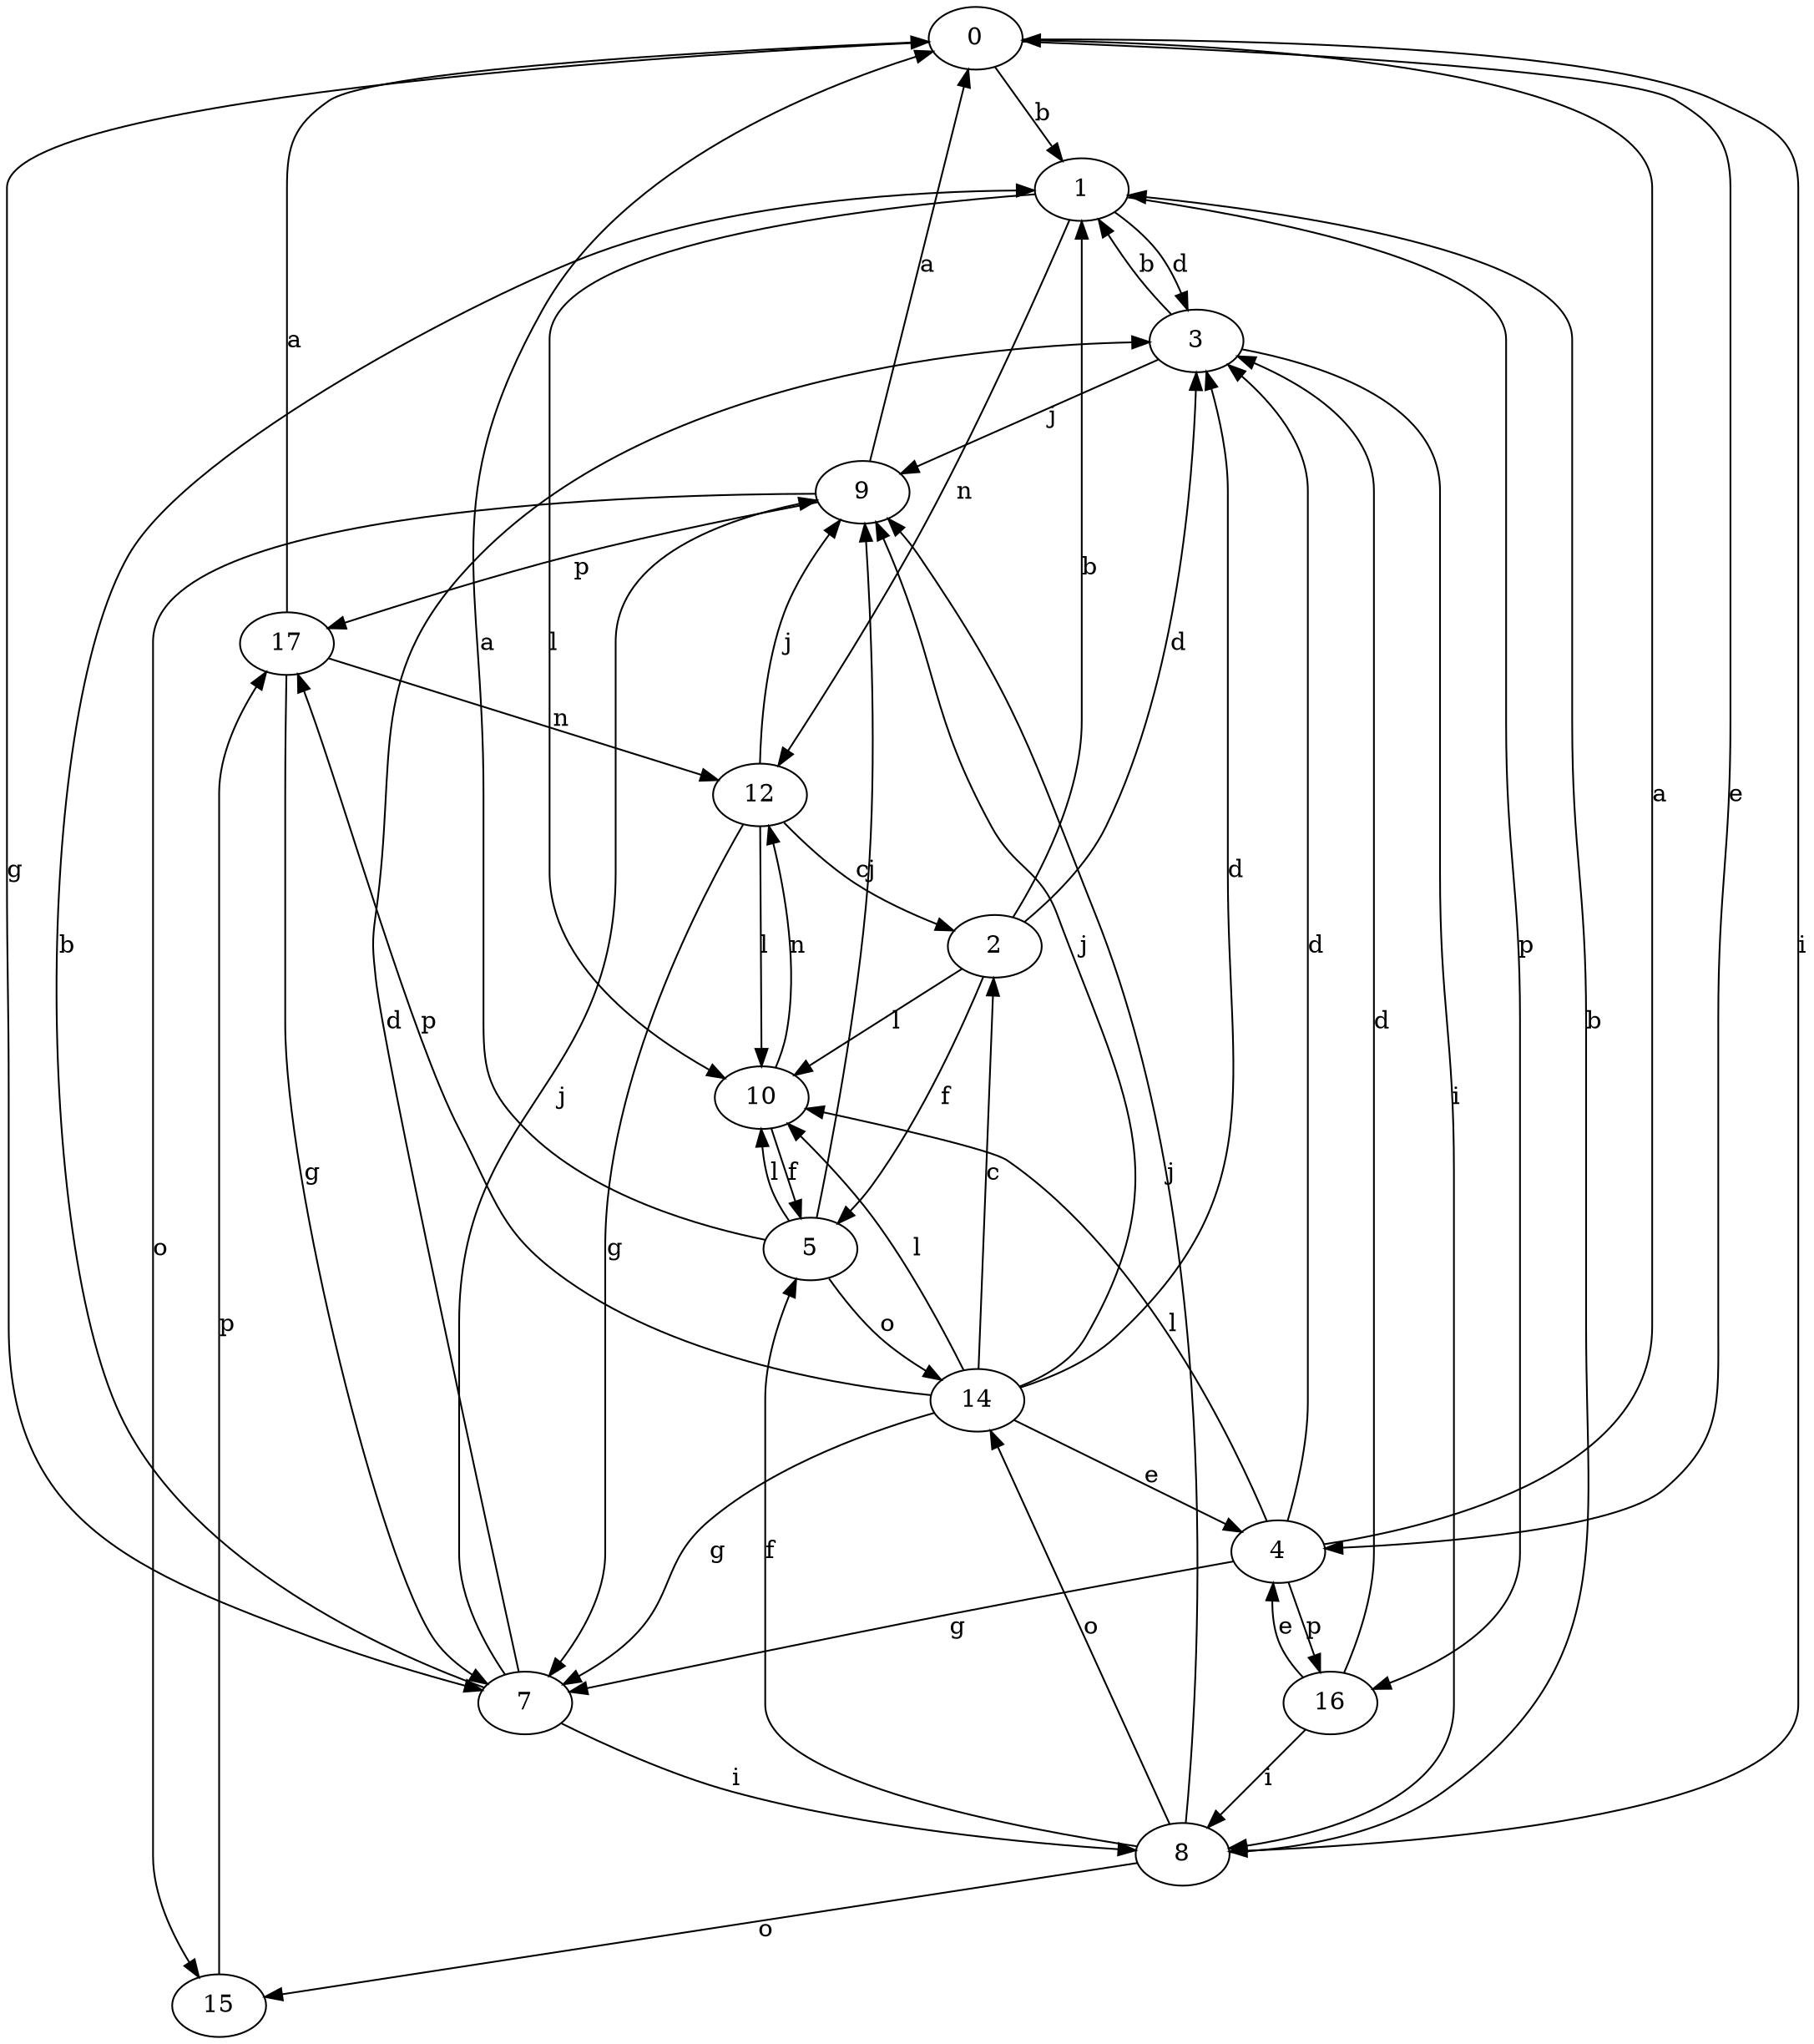 strict digraph  {
0;
1;
2;
3;
4;
5;
7;
8;
9;
10;
12;
14;
15;
16;
17;
0 -> 1  [label=b];
0 -> 4  [label=e];
0 -> 7  [label=g];
0 -> 8  [label=i];
1 -> 3  [label=d];
1 -> 10  [label=l];
1 -> 12  [label=n];
1 -> 16  [label=p];
2 -> 1  [label=b];
2 -> 3  [label=d];
2 -> 5  [label=f];
2 -> 10  [label=l];
3 -> 1  [label=b];
3 -> 8  [label=i];
3 -> 9  [label=j];
4 -> 0  [label=a];
4 -> 3  [label=d];
4 -> 7  [label=g];
4 -> 10  [label=l];
4 -> 16  [label=p];
5 -> 0  [label=a];
5 -> 9  [label=j];
5 -> 10  [label=l];
5 -> 14  [label=o];
7 -> 1  [label=b];
7 -> 3  [label=d];
7 -> 8  [label=i];
7 -> 9  [label=j];
8 -> 1  [label=b];
8 -> 5  [label=f];
8 -> 9  [label=j];
8 -> 14  [label=o];
8 -> 15  [label=o];
9 -> 0  [label=a];
9 -> 15  [label=o];
9 -> 17  [label=p];
10 -> 5  [label=f];
10 -> 12  [label=n];
12 -> 2  [label=c];
12 -> 7  [label=g];
12 -> 9  [label=j];
12 -> 10  [label=l];
14 -> 2  [label=c];
14 -> 3  [label=d];
14 -> 4  [label=e];
14 -> 7  [label=g];
14 -> 9  [label=j];
14 -> 10  [label=l];
14 -> 17  [label=p];
15 -> 17  [label=p];
16 -> 3  [label=d];
16 -> 4  [label=e];
16 -> 8  [label=i];
17 -> 0  [label=a];
17 -> 7  [label=g];
17 -> 12  [label=n];
}
